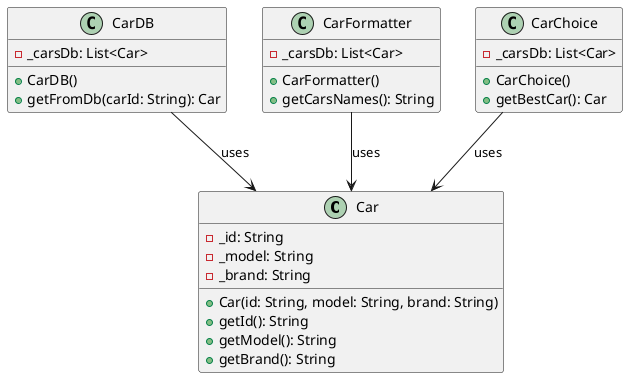 @startuml

class Car {
    - _id: String
    - _model: String
    - _brand: String
    + Car(id: String, model: String, brand: String)
    + getId(): String
    + getModel(): String
    + getBrand(): String
}

class CarDB {
    - _carsDb: List<Car>
    + CarDB()
    + getFromDb(carId: String): Car
}

class CarFormatter {
    - _carsDb: List<Car>
    + CarFormatter()
    + getCarsNames(): String
}

class CarChoice {
    - _carsDb: List<Car>
    + CarChoice()
    + getBestCar(): Car
}

CarDB --> Car : uses
CarFormatter --> Car : uses
CarChoice --> Car : uses

@enduml
